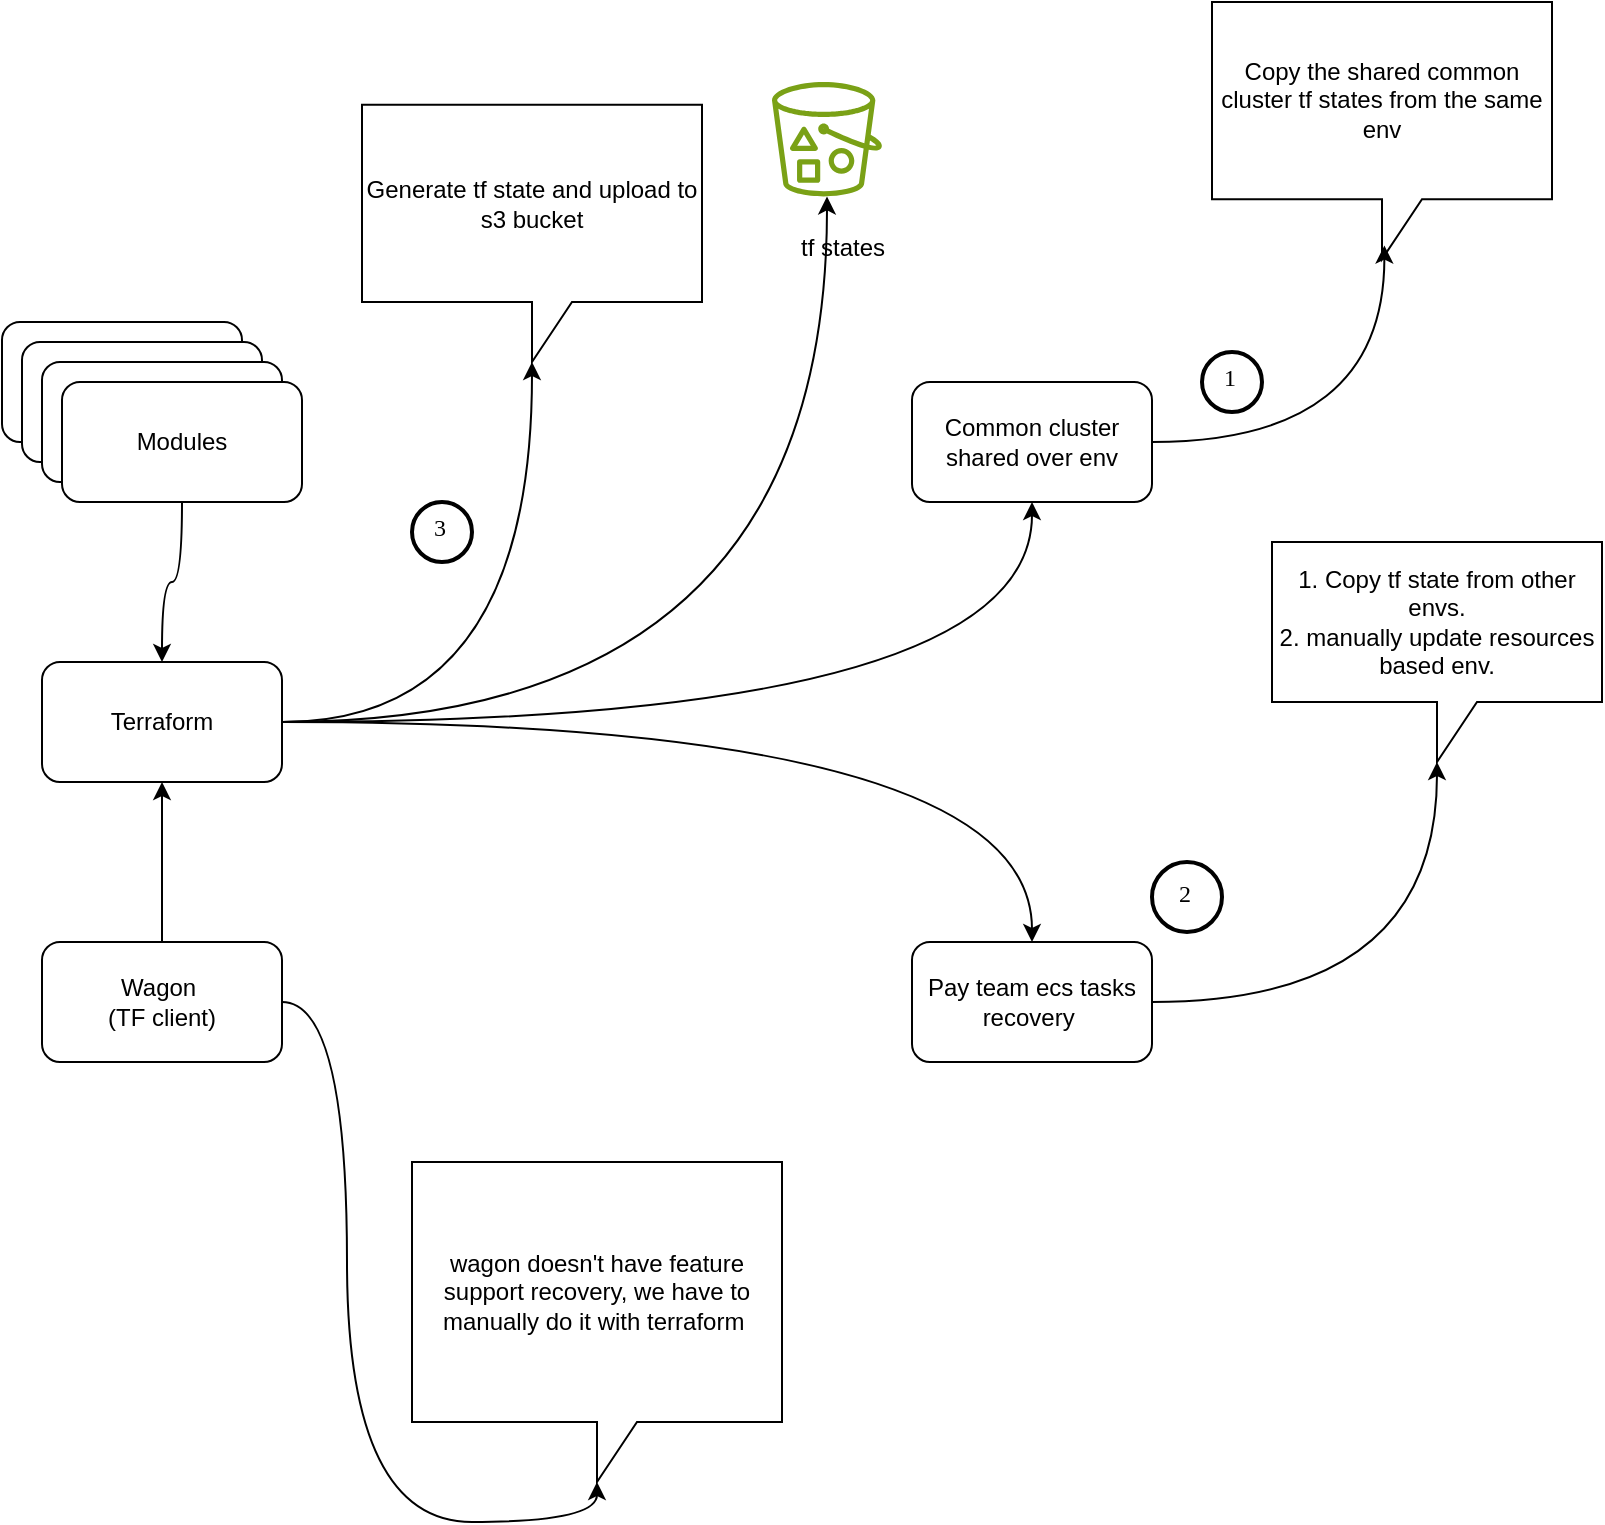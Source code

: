 <mxfile version="24.4.6" type="github">
  <diagram name="Page-1" id="osjaCULI0XQIl8TjNg4v">
    <mxGraphModel dx="2266" dy="862" grid="1" gridSize="10" guides="1" tooltips="1" connect="1" arrows="1" fold="1" page="1" pageScale="1" pageWidth="850" pageHeight="1100" math="0" shadow="0">
      <root>
        <mxCell id="0" />
        <mxCell id="1" parent="0" />
        <mxCell id="LPbAuuqpUGxxxOB4grG0-1" value="" style="sketch=0;outlineConnect=0;fontColor=#232F3E;gradientColor=none;fillColor=#7AA116;strokeColor=none;dashed=0;verticalLabelPosition=bottom;verticalAlign=top;align=center;html=1;fontSize=12;fontStyle=0;aspect=fixed;pointerEvents=1;shape=mxgraph.aws4.bucket_with_objects;" vertex="1" parent="1">
          <mxGeometry x="405" y="90.0" width="55" height="57.2" as="geometry" />
        </mxCell>
        <mxCell id="LPbAuuqpUGxxxOB4grG0-2" value="Common cluster shared over env" style="rounded=1;whiteSpace=wrap;html=1;" vertex="1" parent="1">
          <mxGeometry x="475" y="240" width="120" height="60" as="geometry" />
        </mxCell>
        <mxCell id="LPbAuuqpUGxxxOB4grG0-3" value="Pay team ecs tasks recovery&amp;nbsp;" style="rounded=1;whiteSpace=wrap;html=1;" vertex="1" parent="1">
          <mxGeometry x="475" y="520" width="120" height="60" as="geometry" />
        </mxCell>
        <mxCell id="LPbAuuqpUGxxxOB4grG0-15" style="edgeStyle=orthogonalEdgeStyle;curved=1;rounded=0;orthogonalLoop=1;jettySize=auto;html=1;" edge="1" parent="1" source="LPbAuuqpUGxxxOB4grG0-4" target="LPbAuuqpUGxxxOB4grG0-1">
          <mxGeometry relative="1" as="geometry" />
        </mxCell>
        <mxCell id="LPbAuuqpUGxxxOB4grG0-32" style="edgeStyle=orthogonalEdgeStyle;curved=1;rounded=0;orthogonalLoop=1;jettySize=auto;html=1;entryX=0.5;entryY=1;entryDx=0;entryDy=0;" edge="1" parent="1" source="LPbAuuqpUGxxxOB4grG0-4" target="LPbAuuqpUGxxxOB4grG0-2">
          <mxGeometry relative="1" as="geometry" />
        </mxCell>
        <mxCell id="LPbAuuqpUGxxxOB4grG0-33" style="edgeStyle=orthogonalEdgeStyle;curved=1;rounded=0;orthogonalLoop=1;jettySize=auto;html=1;entryX=0.5;entryY=0;entryDx=0;entryDy=0;" edge="1" parent="1" source="LPbAuuqpUGxxxOB4grG0-4" target="LPbAuuqpUGxxxOB4grG0-3">
          <mxGeometry relative="1" as="geometry" />
        </mxCell>
        <mxCell id="LPbAuuqpUGxxxOB4grG0-4" value="Terraform" style="rounded=1;whiteSpace=wrap;html=1;" vertex="1" parent="1">
          <mxGeometry x="40" y="380" width="120" height="60" as="geometry" />
        </mxCell>
        <mxCell id="LPbAuuqpUGxxxOB4grG0-5" value="" style="rounded=1;whiteSpace=wrap;html=1;" vertex="1" parent="1">
          <mxGeometry x="20" y="210" width="120" height="60" as="geometry" />
        </mxCell>
        <mxCell id="LPbAuuqpUGxxxOB4grG0-6" value="" style="rounded=1;whiteSpace=wrap;html=1;" vertex="1" parent="1">
          <mxGeometry x="30" y="220" width="120" height="60" as="geometry" />
        </mxCell>
        <mxCell id="LPbAuuqpUGxxxOB4grG0-7" value="" style="rounded=1;whiteSpace=wrap;html=1;" vertex="1" parent="1">
          <mxGeometry x="40" y="230" width="120" height="60" as="geometry" />
        </mxCell>
        <mxCell id="LPbAuuqpUGxxxOB4grG0-11" style="edgeStyle=orthogonalEdgeStyle;curved=1;rounded=0;orthogonalLoop=1;jettySize=auto;html=1;entryX=0.5;entryY=0;entryDx=0;entryDy=0;" edge="1" parent="1" source="LPbAuuqpUGxxxOB4grG0-8" target="LPbAuuqpUGxxxOB4grG0-4">
          <mxGeometry relative="1" as="geometry" />
        </mxCell>
        <mxCell id="LPbAuuqpUGxxxOB4grG0-8" value="Modules" style="rounded=1;whiteSpace=wrap;html=1;" vertex="1" parent="1">
          <mxGeometry x="50" y="240" width="120" height="60" as="geometry" />
        </mxCell>
        <mxCell id="LPbAuuqpUGxxxOB4grG0-17" value="Copy the shared common cluster tf states from the same env" style="shape=callout;whiteSpace=wrap;html=1;perimeter=calloutPerimeter;" vertex="1" parent="1">
          <mxGeometry x="625" y="50" width="170" height="128.6" as="geometry" />
        </mxCell>
        <mxCell id="LPbAuuqpUGxxxOB4grG0-19" style="edgeStyle=orthogonalEdgeStyle;curved=1;rounded=0;orthogonalLoop=1;jettySize=auto;html=1;entryX=0.507;entryY=0.947;entryDx=0;entryDy=0;entryPerimeter=0;" edge="1" parent="1" source="LPbAuuqpUGxxxOB4grG0-2" target="LPbAuuqpUGxxxOB4grG0-17">
          <mxGeometry relative="1" as="geometry" />
        </mxCell>
        <mxCell id="LPbAuuqpUGxxxOB4grG0-20" value="1. Copy tf state from other envs.&lt;div&gt;2. manually update resources based env.&lt;/div&gt;" style="shape=callout;whiteSpace=wrap;html=1;perimeter=calloutPerimeter;" vertex="1" parent="1">
          <mxGeometry x="655" y="320" width="165" height="110" as="geometry" />
        </mxCell>
        <mxCell id="LPbAuuqpUGxxxOB4grG0-21" style="edgeStyle=orthogonalEdgeStyle;curved=1;rounded=0;orthogonalLoop=1;jettySize=auto;html=1;entryX=0;entryY=0;entryDx=82.5;entryDy=110;entryPerimeter=0;" edge="1" parent="1" source="LPbAuuqpUGxxxOB4grG0-3" target="LPbAuuqpUGxxxOB4grG0-20">
          <mxGeometry relative="1" as="geometry" />
        </mxCell>
        <mxCell id="LPbAuuqpUGxxxOB4grG0-22" value="tf states" style="text;html=1;align=center;verticalAlign=middle;resizable=0;points=[];autosize=1;strokeColor=none;fillColor=none;" vertex="1" parent="1">
          <mxGeometry x="405" y="158" width="70" height="30" as="geometry" />
        </mxCell>
        <mxCell id="LPbAuuqpUGxxxOB4grG0-24" style="edgeStyle=orthogonalEdgeStyle;curved=1;rounded=0;orthogonalLoop=1;jettySize=auto;html=1;entryX=0.5;entryY=1;entryDx=0;entryDy=0;" edge="1" parent="1" source="LPbAuuqpUGxxxOB4grG0-23" target="LPbAuuqpUGxxxOB4grG0-4">
          <mxGeometry relative="1" as="geometry" />
        </mxCell>
        <mxCell id="LPbAuuqpUGxxxOB4grG0-23" value="Wagon&amp;nbsp;&lt;br&gt;(TF client)" style="rounded=1;whiteSpace=wrap;html=1;" vertex="1" parent="1">
          <mxGeometry x="40" y="520" width="120" height="60" as="geometry" />
        </mxCell>
        <mxCell id="LPbAuuqpUGxxxOB4grG0-25" value="wagon doesn&#39;t have feature support recovery, we have to manually do it with terraform&amp;nbsp;" style="shape=callout;whiteSpace=wrap;html=1;perimeter=calloutPerimeter;" vertex="1" parent="1">
          <mxGeometry x="225" y="630" width="185" height="160" as="geometry" />
        </mxCell>
        <mxCell id="LPbAuuqpUGxxxOB4grG0-26" style="edgeStyle=orthogonalEdgeStyle;curved=1;rounded=0;orthogonalLoop=1;jettySize=auto;html=1;entryX=0;entryY=0;entryDx=92.5;entryDy=160;entryPerimeter=0;" edge="1" parent="1" source="LPbAuuqpUGxxxOB4grG0-23" target="LPbAuuqpUGxxxOB4grG0-25">
          <mxGeometry relative="1" as="geometry" />
        </mxCell>
        <mxCell id="LPbAuuqpUGxxxOB4grG0-27" value="1" style="ellipse;whiteSpace=wrap;html=1;aspect=fixed;strokeWidth=2;fontFamily=Tahoma;spacingBottom=4;spacingRight=2;" vertex="1" parent="1">
          <mxGeometry x="620" y="225" width="30" height="30" as="geometry" />
        </mxCell>
        <mxCell id="LPbAuuqpUGxxxOB4grG0-28" value="2" style="ellipse;whiteSpace=wrap;html=1;aspect=fixed;strokeWidth=2;fontFamily=Tahoma;spacingBottom=4;spacingRight=2;" vertex="1" parent="1">
          <mxGeometry x="595" y="480" width="35" height="35" as="geometry" />
        </mxCell>
        <mxCell id="LPbAuuqpUGxxxOB4grG0-29" value="3" style="ellipse;whiteSpace=wrap;html=1;aspect=fixed;strokeWidth=2;fontFamily=Tahoma;spacingBottom=4;spacingRight=2;" vertex="1" parent="1">
          <mxGeometry x="225" y="300" width="30" height="30" as="geometry" />
        </mxCell>
        <mxCell id="LPbAuuqpUGxxxOB4grG0-30" value="Generate tf state and upload to s3 bucket" style="shape=callout;whiteSpace=wrap;html=1;perimeter=calloutPerimeter;" vertex="1" parent="1">
          <mxGeometry x="200" y="101.4" width="170" height="128.6" as="geometry" />
        </mxCell>
        <mxCell id="LPbAuuqpUGxxxOB4grG0-31" style="edgeStyle=orthogonalEdgeStyle;curved=1;rounded=0;orthogonalLoop=1;jettySize=auto;html=1;entryX=0;entryY=0;entryDx=85;entryDy=128.6;entryPerimeter=0;" edge="1" parent="1" source="LPbAuuqpUGxxxOB4grG0-4" target="LPbAuuqpUGxxxOB4grG0-30">
          <mxGeometry relative="1" as="geometry" />
        </mxCell>
      </root>
    </mxGraphModel>
  </diagram>
</mxfile>
